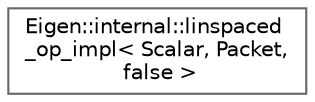digraph "类继承关系图"
{
 // LATEX_PDF_SIZE
  bgcolor="transparent";
  edge [fontname=Helvetica,fontsize=10,labelfontname=Helvetica,labelfontsize=10];
  node [fontname=Helvetica,fontsize=10,shape=box,height=0.2,width=0.4];
  rankdir="LR";
  Node0 [id="Node000000",label="Eigen::internal::linspaced\l_op_impl\< Scalar, Packet,\l false \>",height=0.2,width=0.4,color="grey40", fillcolor="white", style="filled",URL="$struct_eigen_1_1internal_1_1linspaced__op__impl_3_01_scalar_00_01_packet_00_01false_01_4.html",tooltip=" "];
}

